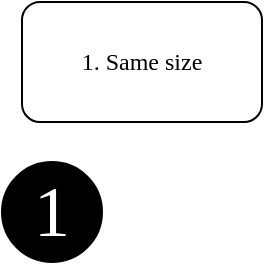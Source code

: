 <mxfile version="26.0.8">
  <diagram name="Page-1" id="3gi1nS7vsmV4F8YZXKVb">
    <mxGraphModel dx="1434" dy="822" grid="1" gridSize="10" guides="1" tooltips="1" connect="1" arrows="1" fold="1" page="1" pageScale="1" pageWidth="850" pageHeight="1100" math="0" shadow="0">
      <root>
        <mxCell id="0" />
        <mxCell id="1" parent="0" />
        <mxCell id="rUi8ACZ_J-OnOB1ExPda-1" value="&lt;font face=&quot;Times New Roman&quot;&gt;1. Same size&lt;/font&gt;" style="rounded=1;whiteSpace=wrap;html=1;" vertex="1" parent="1">
          <mxGeometry x="120" y="160" width="120" height="60" as="geometry" />
        </mxCell>
        <mxCell id="rUi8ACZ_J-OnOB1ExPda-3" value="&lt;font style=&quot;font-size: 36px; color: rgb(255, 255, 255);&quot; face=&quot;Times New Roman&quot;&gt;1&lt;/font&gt;" style="ellipse;whiteSpace=wrap;html=1;aspect=fixed;fillColor=#000000;" vertex="1" parent="1">
          <mxGeometry x="110" y="240" width="50" height="50" as="geometry" />
        </mxCell>
      </root>
    </mxGraphModel>
  </diagram>
</mxfile>
